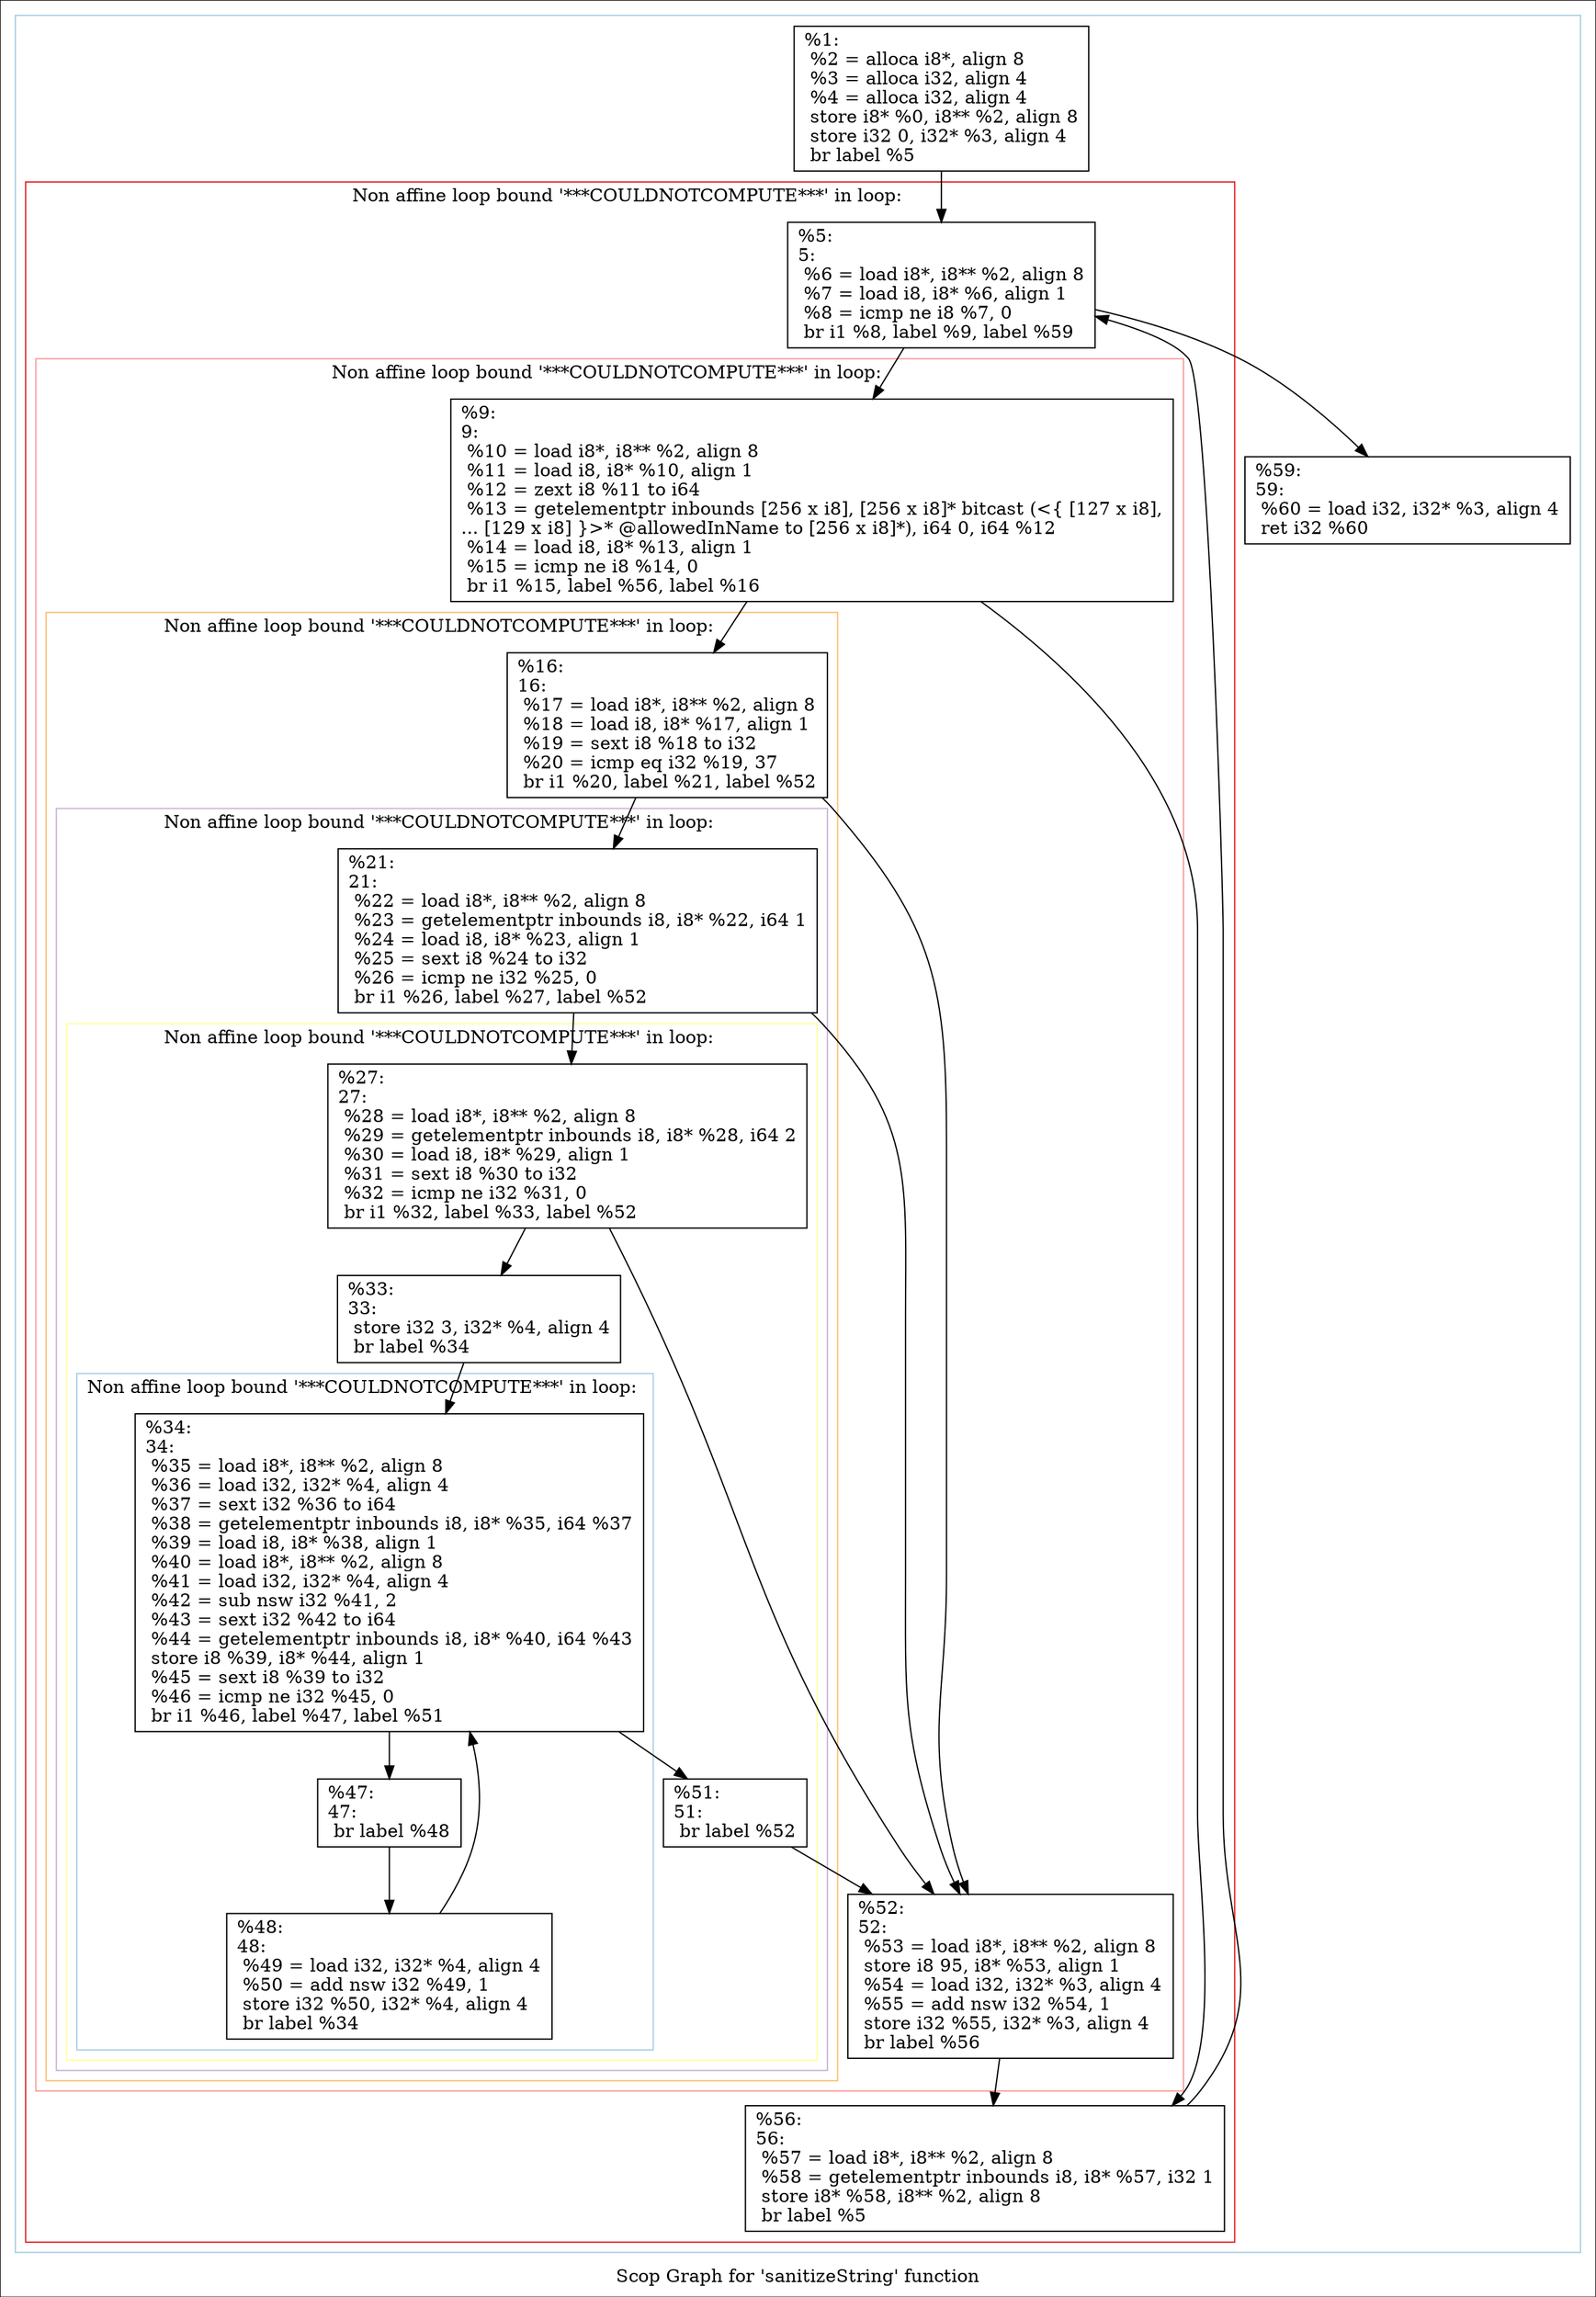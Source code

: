 digraph "Scop Graph for 'sanitizeString' function" {
	label="Scop Graph for 'sanitizeString' function";

	Node0x1b2e790 [shape=record,label="{%1:\l  %2 = alloca i8*, align 8\l  %3 = alloca i32, align 4\l  %4 = alloca i32, align 4\l  store i8* %0, i8** %2, align 8\l  store i32 0, i32* %3, align 4\l  br label %5\l}"];
	Node0x1b2e790 -> Node0x1b90a10;
	Node0x1b90a10 [shape=record,label="{%5:\l5:                                                \l  %6 = load i8*, i8** %2, align 8\l  %7 = load i8, i8* %6, align 1\l  %8 = icmp ne i8 %7, 0\l  br i1 %8, label %9, label %59\l}"];
	Node0x1b90a10 -> Node0x1b6b5f0;
	Node0x1b90a10 -> Node0x1b2f1b0;
	Node0x1b6b5f0 [shape=record,label="{%9:\l9:                                                \l  %10 = load i8*, i8** %2, align 8\l  %11 = load i8, i8* %10, align 1\l  %12 = zext i8 %11 to i64\l  %13 = getelementptr inbounds [256 x i8], [256 x i8]* bitcast (\<\{ [127 x i8],\l... [129 x i8] \}\>* @allowedInName to [256 x i8]*), i64 0, i64 %12\l  %14 = load i8, i8* %13, align 1\l  %15 = icmp ne i8 %14, 0\l  br i1 %15, label %56, label %16\l}"];
	Node0x1b6b5f0 -> Node0x1b985b0;
	Node0x1b6b5f0 -> Node0x1b544b0;
	Node0x1b985b0 [shape=record,label="{%56:\l56:                                               \l  %57 = load i8*, i8** %2, align 8\l  %58 = getelementptr inbounds i8, i8* %57, i32 1\l  store i8* %58, i8** %2, align 8\l  br label %5\l}"];
	Node0x1b985b0 -> Node0x1b90a10[constraint=false];
	Node0x1b544b0 [shape=record,label="{%16:\l16:                                               \l  %17 = load i8*, i8** %2, align 8\l  %18 = load i8, i8* %17, align 1\l  %19 = sext i8 %18 to i32\l  %20 = icmp eq i32 %19, 37\l  br i1 %20, label %21, label %52\l}"];
	Node0x1b544b0 -> Node0x1b16400;
	Node0x1b544b0 -> Node0x1b28ae0;
	Node0x1b16400 [shape=record,label="{%21:\l21:                                               \l  %22 = load i8*, i8** %2, align 8\l  %23 = getelementptr inbounds i8, i8* %22, i64 1\l  %24 = load i8, i8* %23, align 1\l  %25 = sext i8 %24 to i32\l  %26 = icmp ne i32 %25, 0\l  br i1 %26, label %27, label %52\l}"];
	Node0x1b16400 -> Node0x1b90560;
	Node0x1b16400 -> Node0x1b28ae0;
	Node0x1b90560 [shape=record,label="{%27:\l27:                                               \l  %28 = load i8*, i8** %2, align 8\l  %29 = getelementptr inbounds i8, i8* %28, i64 2\l  %30 = load i8, i8* %29, align 1\l  %31 = sext i8 %30 to i32\l  %32 = icmp ne i32 %31, 0\l  br i1 %32, label %33, label %52\l}"];
	Node0x1b90560 -> Node0x1ba3ae0;
	Node0x1b90560 -> Node0x1b28ae0;
	Node0x1ba3ae0 [shape=record,label="{%33:\l33:                                               \l  store i32 3, i32* %4, align 4\l  br label %34\l}"];
	Node0x1ba3ae0 -> Node0x1b9a270;
	Node0x1b9a270 [shape=record,label="{%34:\l34:                                               \l  %35 = load i8*, i8** %2, align 8\l  %36 = load i32, i32* %4, align 4\l  %37 = sext i32 %36 to i64\l  %38 = getelementptr inbounds i8, i8* %35, i64 %37\l  %39 = load i8, i8* %38, align 1\l  %40 = load i8*, i8** %2, align 8\l  %41 = load i32, i32* %4, align 4\l  %42 = sub nsw i32 %41, 2\l  %43 = sext i32 %42 to i64\l  %44 = getelementptr inbounds i8, i8* %40, i64 %43\l  store i8 %39, i8* %44, align 1\l  %45 = sext i8 %39 to i32\l  %46 = icmp ne i32 %45, 0\l  br i1 %46, label %47, label %51\l}"];
	Node0x1b9a270 -> Node0x1b29090;
	Node0x1b9a270 -> Node0x1b825e0;
	Node0x1b29090 [shape=record,label="{%47:\l47:                                               \l  br label %48\l}"];
	Node0x1b29090 -> Node0x1bac550;
	Node0x1bac550 [shape=record,label="{%48:\l48:                                               \l  %49 = load i32, i32* %4, align 4\l  %50 = add nsw i32 %49, 1\l  store i32 %50, i32* %4, align 4\l  br label %34\l}"];
	Node0x1bac550 -> Node0x1b9a270[constraint=false];
	Node0x1b825e0 [shape=record,label="{%51:\l51:                                               \l  br label %52\l}"];
	Node0x1b825e0 -> Node0x1b28ae0;
	Node0x1b28ae0 [shape=record,label="{%52:\l52:                                               \l  %53 = load i8*, i8** %2, align 8\l  store i8 95, i8* %53, align 1\l  %54 = load i32, i32* %3, align 4\l  %55 = add nsw i32 %54, 1\l  store i32 %55, i32* %3, align 4\l  br label %56\l}"];
	Node0x1b28ae0 -> Node0x1b985b0;
	Node0x1b2f1b0 [shape=record,label="{%59:\l59:                                               \l  %60 = load i32, i32* %3, align 4\l  ret i32 %60\l}"];
	colorscheme = "paired12"
        subgraph cluster_0x1bbf1a0 {
          label = "";
          style = solid;
          color = 1
          subgraph cluster_0x1c2d990 {
            label = "Non affine loop bound '***COULDNOTCOMPUTE***' in loop: ";
            style = solid;
            color = 6
            subgraph cluster_0x1c00e50 {
              label = "Non affine loop bound '***COULDNOTCOMPUTE***' in loop: ";
              style = solid;
              color = 5
              subgraph cluster_0x1bbf120 {
                label = "Non affine loop bound '***COULDNOTCOMPUTE***' in loop: ";
                style = solid;
                color = 7
                subgraph cluster_0x1b0dcc0 {
                  label = "Non affine loop bound '***COULDNOTCOMPUTE***' in loop: ";
                  style = solid;
                  color = 9
                  subgraph cluster_0x1badb40 {
                    label = "Non affine loop bound '***COULDNOTCOMPUTE***' in loop: ";
                    style = solid;
                    color = 11
                    subgraph cluster_0x1be1a10 {
                      label = "Non affine loop bound '***COULDNOTCOMPUTE***' in loop: ";
                      style = solid;
                      color = 1
                      Node0x1b9a270;
                      Node0x1b29090;
                      Node0x1bac550;
                    }
                    Node0x1b90560;
                    Node0x1ba3ae0;
                    Node0x1b825e0;
                  }
                  Node0x1b16400;
                }
                Node0x1b544b0;
              }
              Node0x1b6b5f0;
              Node0x1b28ae0;
            }
            Node0x1b90a10;
            Node0x1b985b0;
          }
          Node0x1b2e790;
          Node0x1b2f1b0;
        }
}
